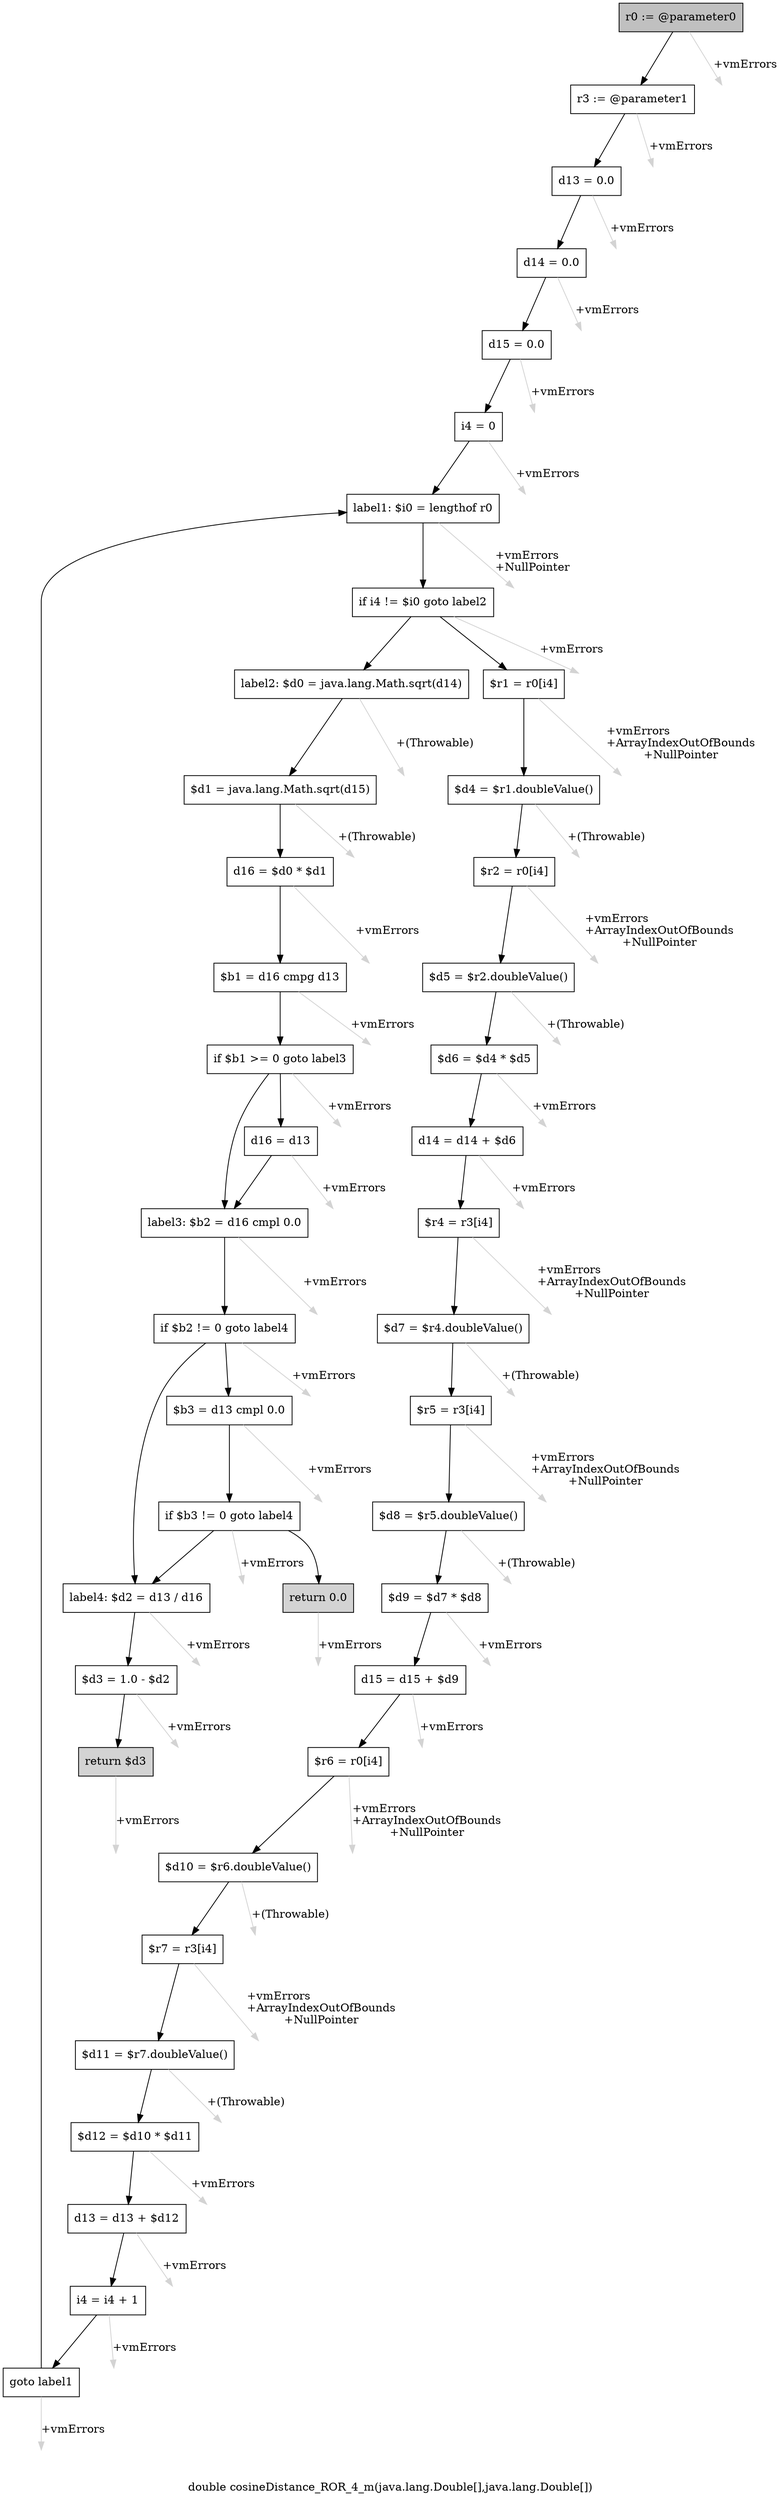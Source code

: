 digraph "double cosineDistance_ROR_4_m(java.lang.Double[],java.lang.Double[])" {
    label="double cosineDistance_ROR_4_m(java.lang.Double[],java.lang.Double[])";
    node [shape=box];
    "0" [style=filled,fillcolor=gray,label="r0 := @parameter0",];
    "1" [label="r3 := @parameter1",];
    "0"->"1" [color=black,];
    "42" [style=invis,label="Esc",];
    "0"->"42" [color=lightgray,label="\l+vmErrors",];
    "2" [label="d13 = 0.0",];
    "1"->"2" [color=black,];
    "43" [style=invis,label="Esc",];
    "1"->"43" [color=lightgray,label="\l+vmErrors",];
    "3" [label="d14 = 0.0",];
    "2"->"3" [color=black,];
    "44" [style=invis,label="Esc",];
    "2"->"44" [color=lightgray,label="\l+vmErrors",];
    "4" [label="d15 = 0.0",];
    "3"->"4" [color=black,];
    "45" [style=invis,label="Esc",];
    "3"->"45" [color=lightgray,label="\l+vmErrors",];
    "5" [label="i4 = 0",];
    "4"->"5" [color=black,];
    "46" [style=invis,label="Esc",];
    "4"->"46" [color=lightgray,label="\l+vmErrors",];
    "6" [label="label1: $i0 = lengthof r0",];
    "5"->"6" [color=black,];
    "47" [style=invis,label="Esc",];
    "5"->"47" [color=lightgray,label="\l+vmErrors",];
    "7" [label="if i4 != $i0 goto label2",];
    "6"->"7" [color=black,];
    "48" [style=invis,label="Esc",];
    "6"->"48" [color=lightgray,label="\l+vmErrors\l+NullPointer",];
    "8" [label="$r1 = r0[i4]",];
    "7"->"8" [color=black,];
    "28" [label="label2: $d0 = java.lang.Math.sqrt(d14)",];
    "7"->"28" [color=black,];
    "49" [style=invis,label="Esc",];
    "7"->"49" [color=lightgray,label="\l+vmErrors",];
    "9" [label="$d4 = $r1.doubleValue()",];
    "8"->"9" [color=black,];
    "50" [style=invis,label="Esc",];
    "8"->"50" [color=lightgray,label="\l+vmErrors\l+ArrayIndexOutOfBounds\l+NullPointer",];
    "10" [label="$r2 = r0[i4]",];
    "9"->"10" [color=black,];
    "51" [style=invis,label="Esc",];
    "9"->"51" [color=lightgray,label="\l+(Throwable)",];
    "11" [label="$d5 = $r2.doubleValue()",];
    "10"->"11" [color=black,];
    "52" [style=invis,label="Esc",];
    "10"->"52" [color=lightgray,label="\l+vmErrors\l+ArrayIndexOutOfBounds\l+NullPointer",];
    "12" [label="$d6 = $d4 * $d5",];
    "11"->"12" [color=black,];
    "53" [style=invis,label="Esc",];
    "11"->"53" [color=lightgray,label="\l+(Throwable)",];
    "13" [label="d14 = d14 + $d6",];
    "12"->"13" [color=black,];
    "54" [style=invis,label="Esc",];
    "12"->"54" [color=lightgray,label="\l+vmErrors",];
    "14" [label="$r4 = r3[i4]",];
    "13"->"14" [color=black,];
    "55" [style=invis,label="Esc",];
    "13"->"55" [color=lightgray,label="\l+vmErrors",];
    "15" [label="$d7 = $r4.doubleValue()",];
    "14"->"15" [color=black,];
    "56" [style=invis,label="Esc",];
    "14"->"56" [color=lightgray,label="\l+vmErrors\l+ArrayIndexOutOfBounds\l+NullPointer",];
    "16" [label="$r5 = r3[i4]",];
    "15"->"16" [color=black,];
    "57" [style=invis,label="Esc",];
    "15"->"57" [color=lightgray,label="\l+(Throwable)",];
    "17" [label="$d8 = $r5.doubleValue()",];
    "16"->"17" [color=black,];
    "58" [style=invis,label="Esc",];
    "16"->"58" [color=lightgray,label="\l+vmErrors\l+ArrayIndexOutOfBounds\l+NullPointer",];
    "18" [label="$d9 = $d7 * $d8",];
    "17"->"18" [color=black,];
    "59" [style=invis,label="Esc",];
    "17"->"59" [color=lightgray,label="\l+(Throwable)",];
    "19" [label="d15 = d15 + $d9",];
    "18"->"19" [color=black,];
    "60" [style=invis,label="Esc",];
    "18"->"60" [color=lightgray,label="\l+vmErrors",];
    "20" [label="$r6 = r0[i4]",];
    "19"->"20" [color=black,];
    "61" [style=invis,label="Esc",];
    "19"->"61" [color=lightgray,label="\l+vmErrors",];
    "21" [label="$d10 = $r6.doubleValue()",];
    "20"->"21" [color=black,];
    "62" [style=invis,label="Esc",];
    "20"->"62" [color=lightgray,label="\l+vmErrors\l+ArrayIndexOutOfBounds\l+NullPointer",];
    "22" [label="$r7 = r3[i4]",];
    "21"->"22" [color=black,];
    "63" [style=invis,label="Esc",];
    "21"->"63" [color=lightgray,label="\l+(Throwable)",];
    "23" [label="$d11 = $r7.doubleValue()",];
    "22"->"23" [color=black,];
    "64" [style=invis,label="Esc",];
    "22"->"64" [color=lightgray,label="\l+vmErrors\l+ArrayIndexOutOfBounds\l+NullPointer",];
    "24" [label="$d12 = $d10 * $d11",];
    "23"->"24" [color=black,];
    "65" [style=invis,label="Esc",];
    "23"->"65" [color=lightgray,label="\l+(Throwable)",];
    "25" [label="d13 = d13 + $d12",];
    "24"->"25" [color=black,];
    "66" [style=invis,label="Esc",];
    "24"->"66" [color=lightgray,label="\l+vmErrors",];
    "26" [label="i4 = i4 + 1",];
    "25"->"26" [color=black,];
    "67" [style=invis,label="Esc",];
    "25"->"67" [color=lightgray,label="\l+vmErrors",];
    "27" [label="goto label1",];
    "26"->"27" [color=black,];
    "68" [style=invis,label="Esc",];
    "26"->"68" [color=lightgray,label="\l+vmErrors",];
    "27"->"6" [color=black,];
    "69" [style=invis,label="Esc",];
    "27"->"69" [color=lightgray,label="\l+vmErrors",];
    "29" [label="$d1 = java.lang.Math.sqrt(d15)",];
    "28"->"29" [color=black,];
    "70" [style=invis,label="Esc",];
    "28"->"70" [color=lightgray,label="\l+(Throwable)",];
    "30" [label="d16 = $d0 * $d1",];
    "29"->"30" [color=black,];
    "71" [style=invis,label="Esc",];
    "29"->"71" [color=lightgray,label="\l+(Throwable)",];
    "31" [label="$b1 = d16 cmpg d13",];
    "30"->"31" [color=black,];
    "72" [style=invis,label="Esc",];
    "30"->"72" [color=lightgray,label="\l+vmErrors",];
    "32" [label="if $b1 >= 0 goto label3",];
    "31"->"32" [color=black,];
    "73" [style=invis,label="Esc",];
    "31"->"73" [color=lightgray,label="\l+vmErrors",];
    "33" [label="d16 = d13",];
    "32"->"33" [color=black,];
    "34" [label="label3: $b2 = d16 cmpl 0.0",];
    "32"->"34" [color=black,];
    "74" [style=invis,label="Esc",];
    "32"->"74" [color=lightgray,label="\l+vmErrors",];
    "33"->"34" [color=black,];
    "75" [style=invis,label="Esc",];
    "33"->"75" [color=lightgray,label="\l+vmErrors",];
    "35" [label="if $b2 != 0 goto label4",];
    "34"->"35" [color=black,];
    "76" [style=invis,label="Esc",];
    "34"->"76" [color=lightgray,label="\l+vmErrors",];
    "36" [label="$b3 = d13 cmpl 0.0",];
    "35"->"36" [color=black,];
    "39" [label="label4: $d2 = d13 / d16",];
    "35"->"39" [color=black,];
    "77" [style=invis,label="Esc",];
    "35"->"77" [color=lightgray,label="\l+vmErrors",];
    "37" [label="if $b3 != 0 goto label4",];
    "36"->"37" [color=black,];
    "78" [style=invis,label="Esc",];
    "36"->"78" [color=lightgray,label="\l+vmErrors",];
    "38" [style=filled,fillcolor=lightgray,label="return 0.0",];
    "37"->"38" [color=black,];
    "37"->"39" [color=black,];
    "79" [style=invis,label="Esc",];
    "37"->"79" [color=lightgray,label="\l+vmErrors",];
    "80" [style=invis,label="Esc",];
    "38"->"80" [color=lightgray,label="\l+vmErrors",];
    "40" [label="$d3 = 1.0 - $d2",];
    "39"->"40" [color=black,];
    "81" [style=invis,label="Esc",];
    "39"->"81" [color=lightgray,label="\l+vmErrors",];
    "41" [style=filled,fillcolor=lightgray,label="return $d3",];
    "40"->"41" [color=black,];
    "82" [style=invis,label="Esc",];
    "40"->"82" [color=lightgray,label="\l+vmErrors",];
    "83" [style=invis,label="Esc",];
    "41"->"83" [color=lightgray,label="\l+vmErrors",];
}
